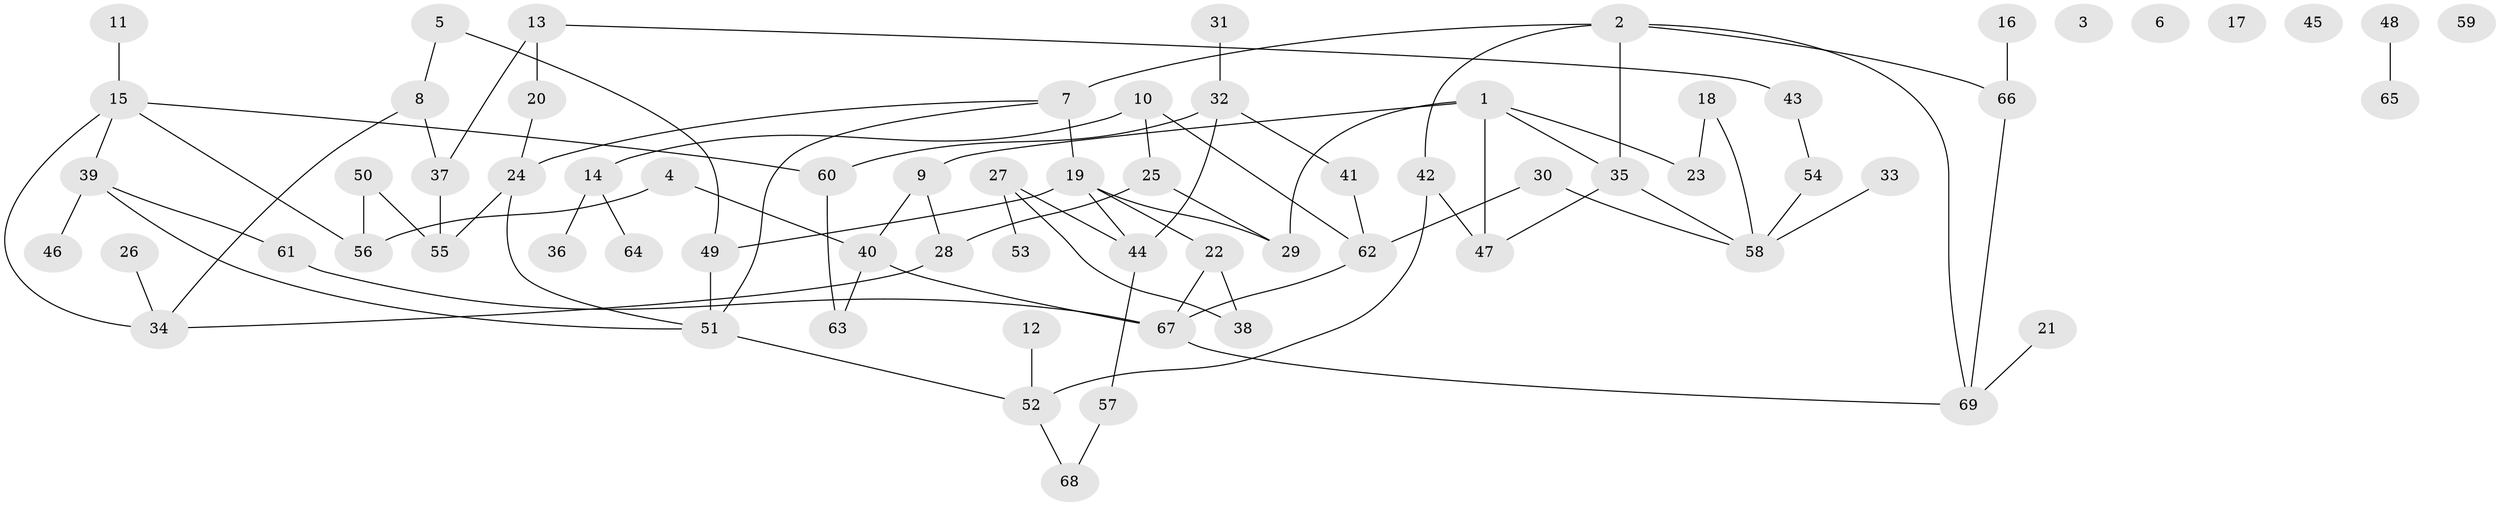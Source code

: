 // coarse degree distribution, {5: 0.0975609756097561, 4: 0.04878048780487805, 0: 0.14634146341463414, 3: 0.3902439024390244, 7: 0.07317073170731707, 1: 0.12195121951219512, 2: 0.0975609756097561, 6: 0.024390243902439025}
// Generated by graph-tools (version 1.1) at 2025/16/03/04/25 18:16:29]
// undirected, 69 vertices, 88 edges
graph export_dot {
graph [start="1"]
  node [color=gray90,style=filled];
  1;
  2;
  3;
  4;
  5;
  6;
  7;
  8;
  9;
  10;
  11;
  12;
  13;
  14;
  15;
  16;
  17;
  18;
  19;
  20;
  21;
  22;
  23;
  24;
  25;
  26;
  27;
  28;
  29;
  30;
  31;
  32;
  33;
  34;
  35;
  36;
  37;
  38;
  39;
  40;
  41;
  42;
  43;
  44;
  45;
  46;
  47;
  48;
  49;
  50;
  51;
  52;
  53;
  54;
  55;
  56;
  57;
  58;
  59;
  60;
  61;
  62;
  63;
  64;
  65;
  66;
  67;
  68;
  69;
  1 -- 9;
  1 -- 23;
  1 -- 29;
  1 -- 35;
  1 -- 47;
  2 -- 7;
  2 -- 35;
  2 -- 42;
  2 -- 66;
  2 -- 69;
  4 -- 40;
  4 -- 56;
  5 -- 8;
  5 -- 49;
  7 -- 19;
  7 -- 24;
  7 -- 51;
  8 -- 34;
  8 -- 37;
  9 -- 28;
  9 -- 40;
  10 -- 14;
  10 -- 25;
  10 -- 62;
  11 -- 15;
  12 -- 52;
  13 -- 20;
  13 -- 37;
  13 -- 43;
  14 -- 36;
  14 -- 64;
  15 -- 34;
  15 -- 39;
  15 -- 56;
  15 -- 60;
  16 -- 66;
  18 -- 23;
  18 -- 58;
  19 -- 22;
  19 -- 29;
  19 -- 44;
  19 -- 49;
  20 -- 24;
  21 -- 69;
  22 -- 38;
  22 -- 67;
  24 -- 51;
  24 -- 55;
  25 -- 28;
  25 -- 29;
  26 -- 34;
  27 -- 38;
  27 -- 44;
  27 -- 53;
  28 -- 34;
  30 -- 58;
  30 -- 62;
  31 -- 32;
  32 -- 41;
  32 -- 44;
  32 -- 60;
  33 -- 58;
  35 -- 47;
  35 -- 58;
  37 -- 55;
  39 -- 46;
  39 -- 51;
  39 -- 61;
  40 -- 63;
  40 -- 67;
  41 -- 62;
  42 -- 47;
  42 -- 52;
  43 -- 54;
  44 -- 57;
  48 -- 65;
  49 -- 51;
  50 -- 55;
  50 -- 56;
  51 -- 52;
  52 -- 68;
  54 -- 58;
  57 -- 68;
  60 -- 63;
  61 -- 67;
  62 -- 67;
  66 -- 69;
  67 -- 69;
}
